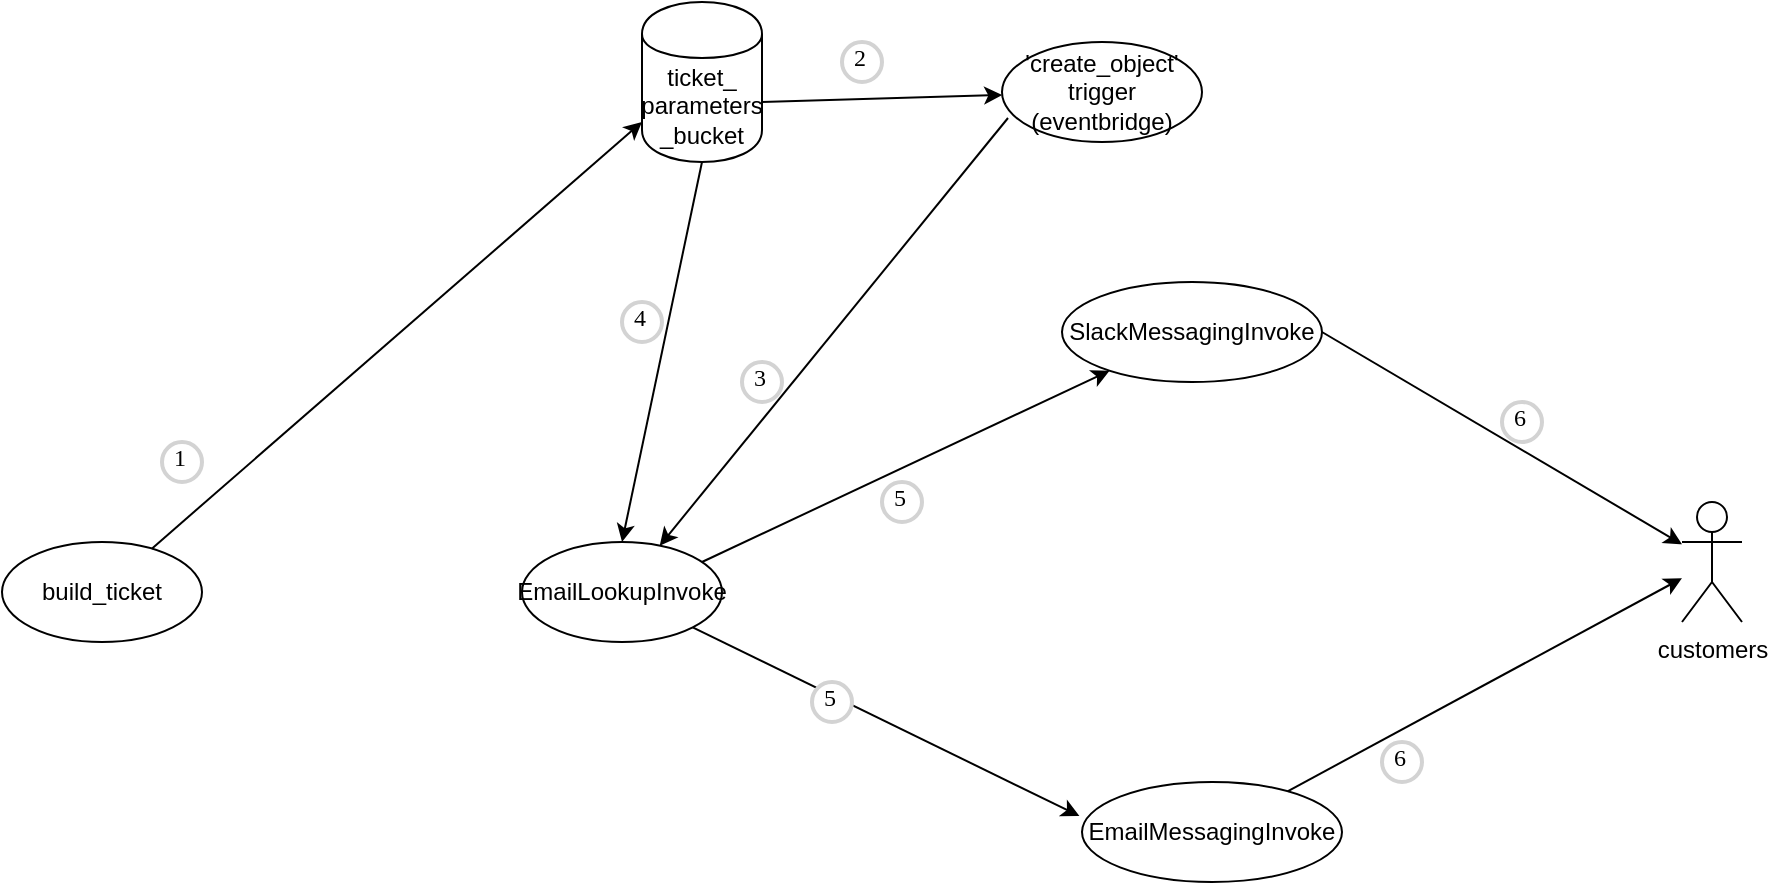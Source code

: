 <mxfile version="24.8.6">
  <diagram name="Page-1" id="7uQp8MufyrtNr7IwYD0L">
    <mxGraphModel dx="1434" dy="819" grid="1" gridSize="10" guides="1" tooltips="1" connect="1" arrows="1" fold="1" page="1" pageScale="1" pageWidth="850" pageHeight="1100" math="0" shadow="0">
      <root>
        <mxCell id="0" />
        <mxCell id="1" parent="0" />
        <mxCell id="grfcuQIvbZBvToJfju9Y-3" value="build_ticket" style="shape=ellipse;html=1;dashed=0;whiteSpace=wrap;perimeter=ellipsePerimeter;" vertex="1" parent="1">
          <mxGeometry x="10" y="310" width="100" height="50" as="geometry" />
        </mxCell>
        <mxCell id="grfcuQIvbZBvToJfju9Y-4" value="&#39;create_object&#39;&lt;div&gt;trigger&lt;/div&gt;&lt;div&gt;(eventbridge)&lt;/div&gt;" style="shape=ellipse;html=1;dashed=0;whiteSpace=wrap;perimeter=ellipsePerimeter;" vertex="1" parent="1">
          <mxGeometry x="510" y="60" width="100" height="50" as="geometry" />
        </mxCell>
        <mxCell id="grfcuQIvbZBvToJfju9Y-5" value="EmailLookupInvoke" style="shape=ellipse;html=1;dashed=0;whiteSpace=wrap;perimeter=ellipsePerimeter;" vertex="1" parent="1">
          <mxGeometry x="270" y="310" width="100" height="50" as="geometry" />
        </mxCell>
        <mxCell id="grfcuQIvbZBvToJfju9Y-6" value="EmailMessagingInvoke" style="shape=ellipse;html=1;dashed=0;whiteSpace=wrap;perimeter=ellipsePerimeter;" vertex="1" parent="1">
          <mxGeometry x="550" y="430" width="130" height="50" as="geometry" />
        </mxCell>
        <mxCell id="grfcuQIvbZBvToJfju9Y-7" value="SlackMessagingInvoke" style="shape=ellipse;html=1;dashed=0;whiteSpace=wrap;perimeter=ellipsePerimeter;" vertex="1" parent="1">
          <mxGeometry x="540" y="180" width="130" height="50" as="geometry" />
        </mxCell>
        <mxCell id="grfcuQIvbZBvToJfju9Y-8" value="ticket_&lt;div&gt;parameters&lt;div&gt;_bucket&lt;/div&gt;&lt;/div&gt;" style="shape=cylinder;whiteSpace=wrap;html=1;boundedLbl=1;backgroundOutline=1;" vertex="1" parent="1">
          <mxGeometry x="330" y="40" width="60" height="80" as="geometry" />
        </mxCell>
        <mxCell id="grfcuQIvbZBvToJfju9Y-9" value="" style="endArrow=classic;html=1;rounded=0;" edge="1" parent="1" source="grfcuQIvbZBvToJfju9Y-3">
          <mxGeometry width="50" height="50" relative="1" as="geometry">
            <mxPoint x="110" y="220" as="sourcePoint" />
            <mxPoint x="330" y="100" as="targetPoint" />
          </mxGeometry>
        </mxCell>
        <mxCell id="grfcuQIvbZBvToJfju9Y-10" value="" style="endArrow=classic;html=1;rounded=0;" edge="1" parent="1" target="grfcuQIvbZBvToJfju9Y-4">
          <mxGeometry width="50" height="50" relative="1" as="geometry">
            <mxPoint x="390" y="90" as="sourcePoint" />
            <mxPoint x="440" y="40" as="targetPoint" />
          </mxGeometry>
        </mxCell>
        <mxCell id="grfcuQIvbZBvToJfju9Y-11" value="customers" style="shape=umlActor;verticalLabelPosition=bottom;verticalAlign=top;html=1;outlineConnect=0;" vertex="1" parent="1">
          <mxGeometry x="850" y="290" width="30" height="60" as="geometry" />
        </mxCell>
        <mxCell id="grfcuQIvbZBvToJfju9Y-12" value="" style="endArrow=classic;html=1;rounded=0;exitX=0.03;exitY=0.76;exitDx=0;exitDy=0;exitPerimeter=0;" edge="1" parent="1" source="grfcuQIvbZBvToJfju9Y-4" target="grfcuQIvbZBvToJfju9Y-5">
          <mxGeometry width="50" height="50" relative="1" as="geometry">
            <mxPoint x="580" y="130" as="sourcePoint" />
            <mxPoint x="320" y="250" as="targetPoint" />
          </mxGeometry>
        </mxCell>
        <mxCell id="grfcuQIvbZBvToJfju9Y-13" value="" style="endArrow=classic;html=1;rounded=0;" edge="1" parent="1" target="grfcuQIvbZBvToJfju9Y-7">
          <mxGeometry width="50" height="50" relative="1" as="geometry">
            <mxPoint x="360" y="320" as="sourcePoint" />
            <mxPoint x="410" y="270" as="targetPoint" />
          </mxGeometry>
        </mxCell>
        <mxCell id="grfcuQIvbZBvToJfju9Y-14" value="" style="endArrow=classic;html=1;rounded=0;entryX=-0.01;entryY=0.34;entryDx=0;entryDy=0;entryPerimeter=0;exitX=1;exitY=1;exitDx=0;exitDy=0;" edge="1" parent="1" source="grfcuQIvbZBvToJfju9Y-5" target="grfcuQIvbZBvToJfju9Y-6">
          <mxGeometry width="50" height="50" relative="1" as="geometry">
            <mxPoint x="370" y="360" as="sourcePoint" />
            <mxPoint x="420" y="310" as="targetPoint" />
          </mxGeometry>
        </mxCell>
        <mxCell id="grfcuQIvbZBvToJfju9Y-15" value="" style="endArrow=classic;html=1;rounded=0;exitX=1;exitY=0.5;exitDx=0;exitDy=0;" edge="1" parent="1" source="grfcuQIvbZBvToJfju9Y-7" target="grfcuQIvbZBvToJfju9Y-11">
          <mxGeometry width="50" height="50" relative="1" as="geometry">
            <mxPoint x="640" y="200" as="sourcePoint" />
            <mxPoint x="690" y="150" as="targetPoint" />
          </mxGeometry>
        </mxCell>
        <mxCell id="grfcuQIvbZBvToJfju9Y-16" value="" style="endArrow=classic;html=1;rounded=0;" edge="1" parent="1" source="grfcuQIvbZBvToJfju9Y-6" target="grfcuQIvbZBvToJfju9Y-11">
          <mxGeometry width="50" height="50" relative="1" as="geometry">
            <mxPoint x="650" y="450" as="sourcePoint" />
            <mxPoint x="700" y="400" as="targetPoint" />
          </mxGeometry>
        </mxCell>
        <mxCell id="grfcuQIvbZBvToJfju9Y-18" value="" style="endArrow=classic;html=1;rounded=0;entryX=0.5;entryY=0;entryDx=0;entryDy=0;exitX=0.5;exitY=1;exitDx=0;exitDy=0;" edge="1" parent="1" source="grfcuQIvbZBvToJfju9Y-8" target="grfcuQIvbZBvToJfju9Y-5">
          <mxGeometry width="50" height="50" relative="1" as="geometry">
            <mxPoint x="370" y="120" as="sourcePoint" />
            <mxPoint x="420" y="70" as="targetPoint" />
          </mxGeometry>
        </mxCell>
        <mxCell id="grfcuQIvbZBvToJfju9Y-19" value="1" style="ellipse;whiteSpace=wrap;html=1;aspect=fixed;strokeWidth=2;fontFamily=Tahoma;spacingBottom=4;spacingRight=2;strokeColor=#d3d3d3;" vertex="1" parent="1">
          <mxGeometry x="90" y="260" width="20" height="20" as="geometry" />
        </mxCell>
        <mxCell id="grfcuQIvbZBvToJfju9Y-20" value="2" style="ellipse;whiteSpace=wrap;html=1;aspect=fixed;strokeWidth=2;fontFamily=Tahoma;spacingBottom=4;spacingRight=2;strokeColor=#d3d3d3;" vertex="1" parent="1">
          <mxGeometry x="430" y="60" width="20" height="20" as="geometry" />
        </mxCell>
        <mxCell id="grfcuQIvbZBvToJfju9Y-21" value="3" style="ellipse;whiteSpace=wrap;html=1;aspect=fixed;strokeWidth=2;fontFamily=Tahoma;spacingBottom=4;spacingRight=2;strokeColor=#d3d3d3;" vertex="1" parent="1">
          <mxGeometry x="380" y="220" width="20" height="20" as="geometry" />
        </mxCell>
        <mxCell id="grfcuQIvbZBvToJfju9Y-22" value="4" style="ellipse;whiteSpace=wrap;html=1;aspect=fixed;strokeWidth=2;fontFamily=Tahoma;spacingBottom=4;spacingRight=2;strokeColor=#d3d3d3;" vertex="1" parent="1">
          <mxGeometry x="320" y="190" width="20" height="20" as="geometry" />
        </mxCell>
        <mxCell id="grfcuQIvbZBvToJfju9Y-23" value="5" style="ellipse;whiteSpace=wrap;html=1;aspect=fixed;strokeWidth=2;fontFamily=Tahoma;spacingBottom=4;spacingRight=2;strokeColor=#d3d3d3;" vertex="1" parent="1">
          <mxGeometry x="415" y="380" width="20" height="20" as="geometry" />
        </mxCell>
        <mxCell id="grfcuQIvbZBvToJfju9Y-26" value="5" style="ellipse;whiteSpace=wrap;html=1;aspect=fixed;strokeWidth=2;fontFamily=Tahoma;spacingBottom=4;spacingRight=2;strokeColor=#d3d3d3;" vertex="1" parent="1">
          <mxGeometry x="450" y="280" width="20" height="20" as="geometry" />
        </mxCell>
        <mxCell id="grfcuQIvbZBvToJfju9Y-27" value="6" style="ellipse;whiteSpace=wrap;html=1;aspect=fixed;strokeWidth=2;fontFamily=Tahoma;spacingBottom=4;spacingRight=2;strokeColor=#d3d3d3;" vertex="1" parent="1">
          <mxGeometry x="760" y="240" width="20" height="20" as="geometry" />
        </mxCell>
        <mxCell id="grfcuQIvbZBvToJfju9Y-28" value="6" style="ellipse;whiteSpace=wrap;html=1;aspect=fixed;strokeWidth=2;fontFamily=Tahoma;spacingBottom=4;spacingRight=2;strokeColor=#d3d3d3;" vertex="1" parent="1">
          <mxGeometry x="700" y="410" width="20" height="20" as="geometry" />
        </mxCell>
      </root>
    </mxGraphModel>
  </diagram>
</mxfile>
